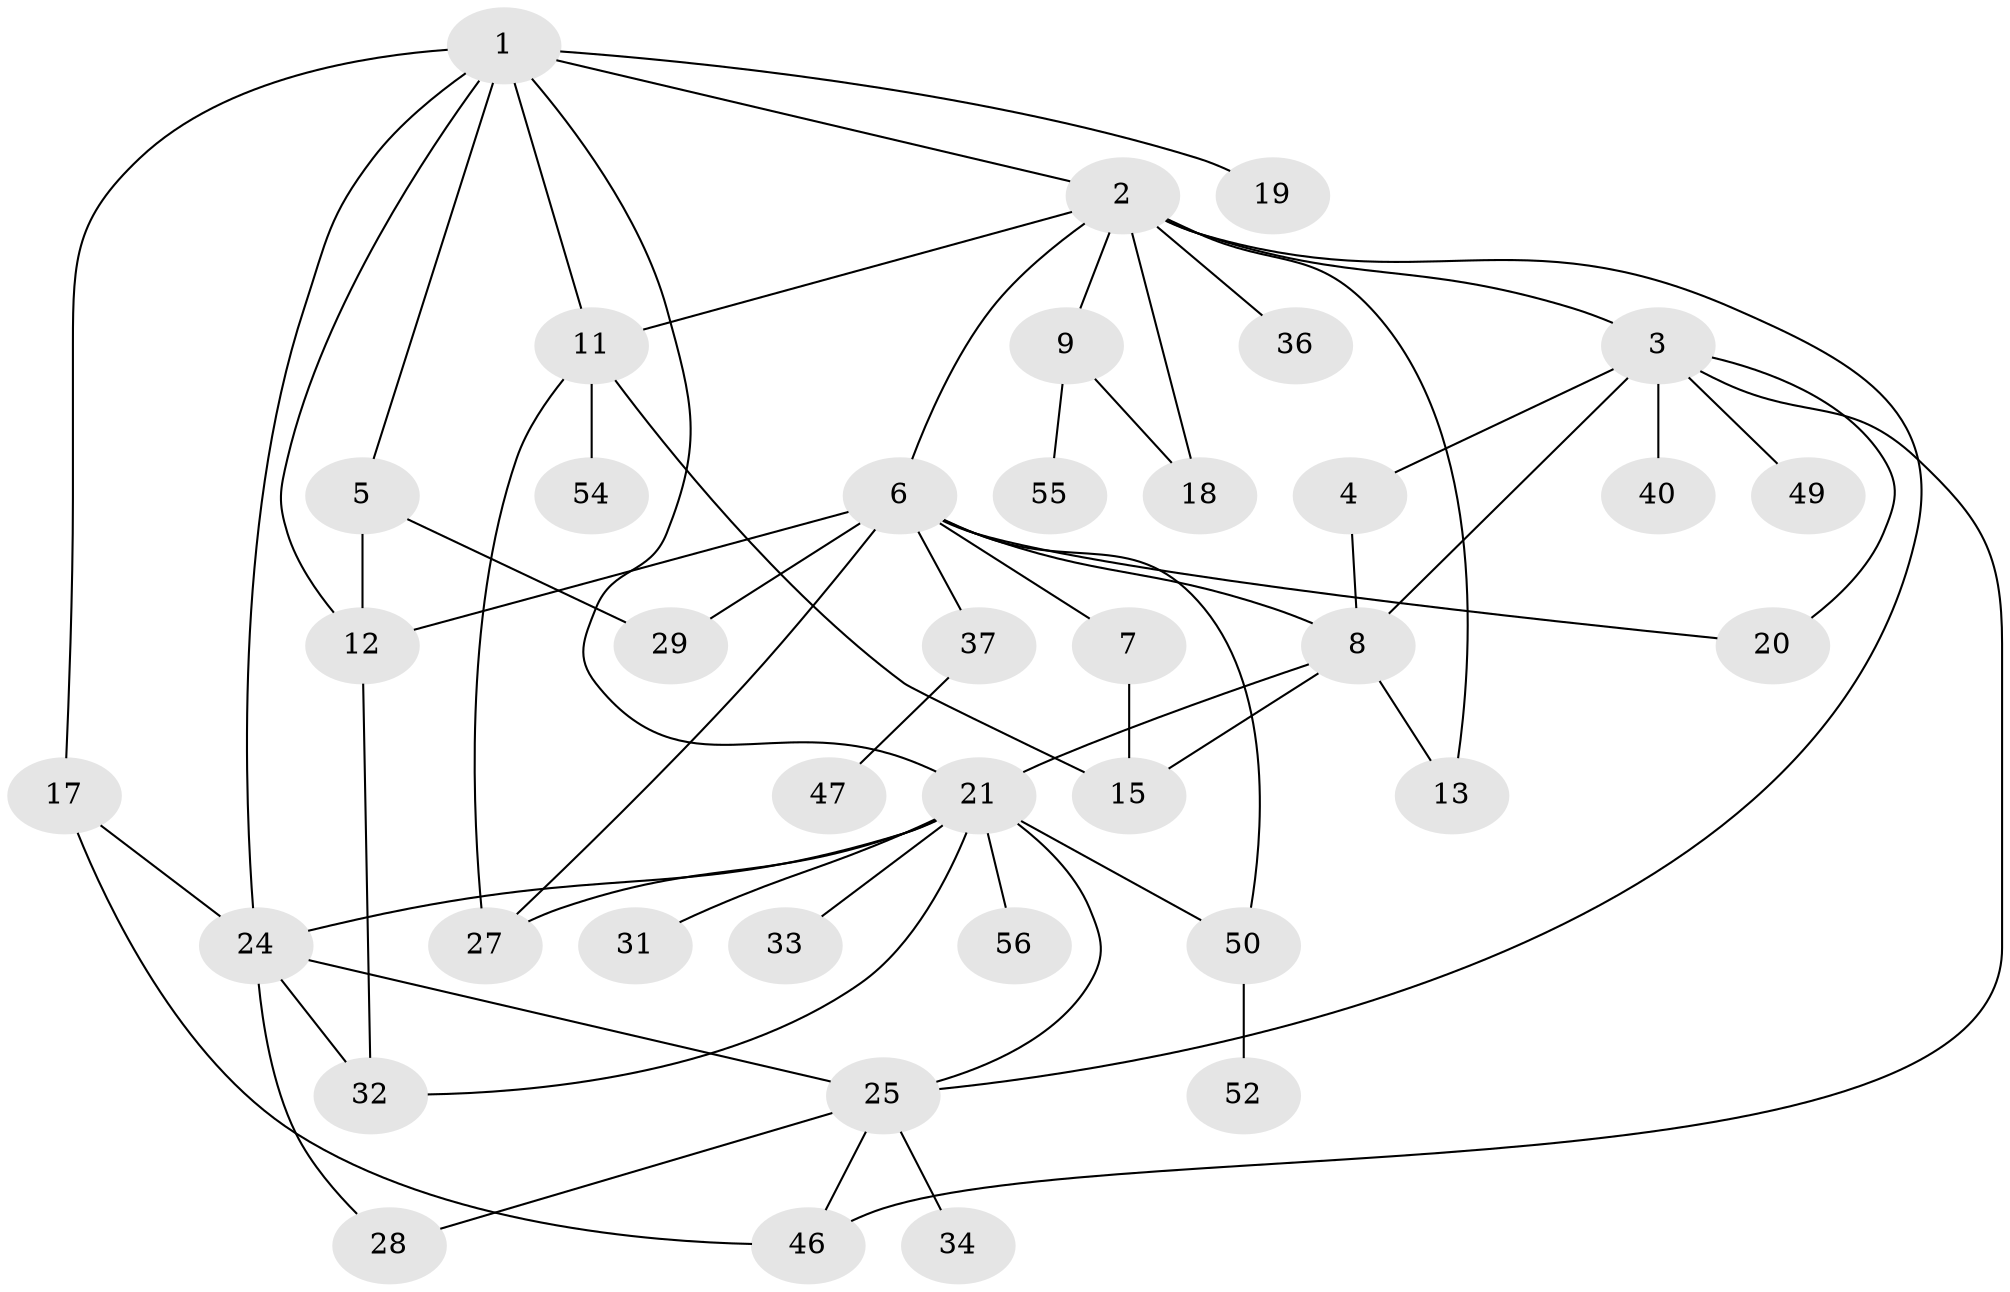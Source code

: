 // Generated by graph-tools (version 1.1) at 2025/23/03/03/25 07:23:51]
// undirected, 38 vertices, 61 edges
graph export_dot {
graph [start="1"]
  node [color=gray90,style=filled];
  1 [super="+14"];
  2 [super="+26"];
  3 [super="+38"];
  4;
  5 [super="+22"];
  6 [super="+10"];
  7 [super="+16"];
  8 [super="+45"];
  9 [super="+53"];
  11 [super="+44"];
  12 [super="+39"];
  13;
  15;
  17 [super="+35"];
  18 [super="+23"];
  19;
  20 [super="+43"];
  21 [super="+41"];
  24 [super="+48"];
  25 [super="+30"];
  27 [super="+51"];
  28;
  29 [super="+57"];
  31;
  32;
  33;
  34;
  36;
  37 [super="+42"];
  40;
  46 [super="+58"];
  47;
  49;
  50;
  52;
  54;
  55;
  56;
  1 -- 2;
  1 -- 5;
  1 -- 11;
  1 -- 12;
  1 -- 17;
  1 -- 19;
  1 -- 21;
  1 -- 24;
  2 -- 3;
  2 -- 6;
  2 -- 9;
  2 -- 11;
  2 -- 13;
  2 -- 18;
  2 -- 25;
  2 -- 36;
  3 -- 4;
  3 -- 20;
  3 -- 40;
  3 -- 46;
  3 -- 49;
  3 -- 8;
  4 -- 8;
  5 -- 29;
  5 -- 12;
  6 -- 7;
  6 -- 8;
  6 -- 12;
  6 -- 27;
  6 -- 50;
  6 -- 20;
  6 -- 37;
  6 -- 29;
  7 -- 15;
  8 -- 13;
  8 -- 15;
  8 -- 21;
  9 -- 55;
  9 -- 18;
  11 -- 15;
  11 -- 27;
  11 -- 54;
  12 -- 32;
  17 -- 24;
  17 -- 46;
  21 -- 25;
  21 -- 31;
  21 -- 32;
  21 -- 33;
  21 -- 50;
  21 -- 56;
  21 -- 24;
  21 -- 27;
  24 -- 28;
  24 -- 32;
  24 -- 25;
  25 -- 28;
  25 -- 34;
  25 -- 46;
  37 -- 47;
  50 -- 52;
}
